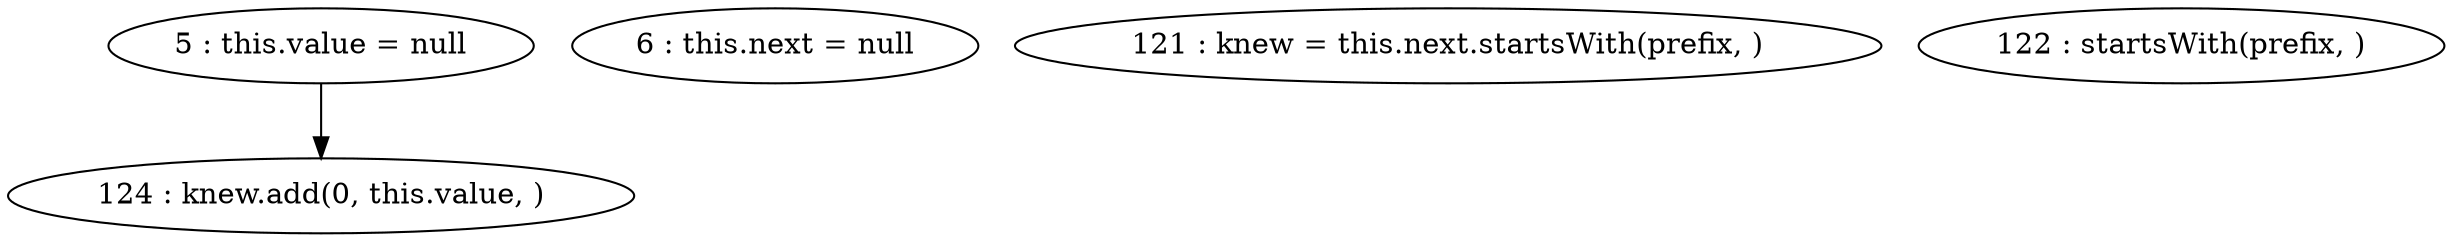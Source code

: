 digraph G {
"5 : this.value = null"
"5 : this.value = null" -> "124 : knew.add(0, this.value, )"
"6 : this.next = null"
"121 : knew = this.next.startsWith(prefix, )"
"122 : startsWith(prefix, )"
"124 : knew.add(0, this.value, )"
}